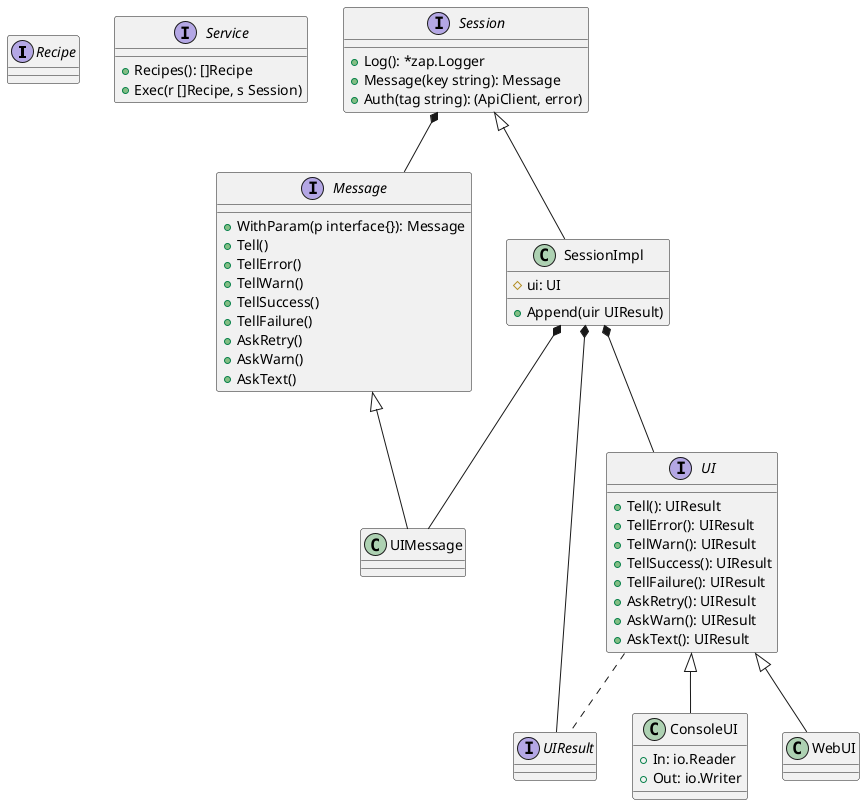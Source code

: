 @startuml

interface Recipe

interface Service {
  +Recipes(): []Recipe
  +Exec(r []Recipe, s Session)
}

interface Session {
  +Log(): *zap.Logger
  +Message(key string): Message
  +Auth(tag string): (ApiClient, error)
}

Session *-- Message
interface Message {
  +WithParam(p interface{}): Message
  +Tell()
  +TellError()
  +TellWarn()
  +TellSuccess()
  +TellFailure()
  +AskRetry()
  +AskWarn()
  +AskText()
}


Session <|-- SessionImpl
Message <|-- UIMessage
SessionImpl *-- UIMessage
SessionImpl *-- UIResult
SessionImpl *-- UI
class SessionImpl {
  #ui: UI
  +Append(uir UIResult)
}

interface UIResult
interface UI {
  +Tell(): UIResult
  +TellError(): UIResult
  +TellWarn(): UIResult
  +TellSuccess(): UIResult
  +TellFailure(): UIResult
  +AskRetry(): UIResult
  +AskWarn(): UIResult
  +AskText(): UIResult
}
UI .. UIResult

UI <|-- ConsoleUI
class ConsoleUI {
  +In: io.Reader
  +Out: io.Writer
}

UI <|-- WebUI
class WebUI {
}

@enduml
